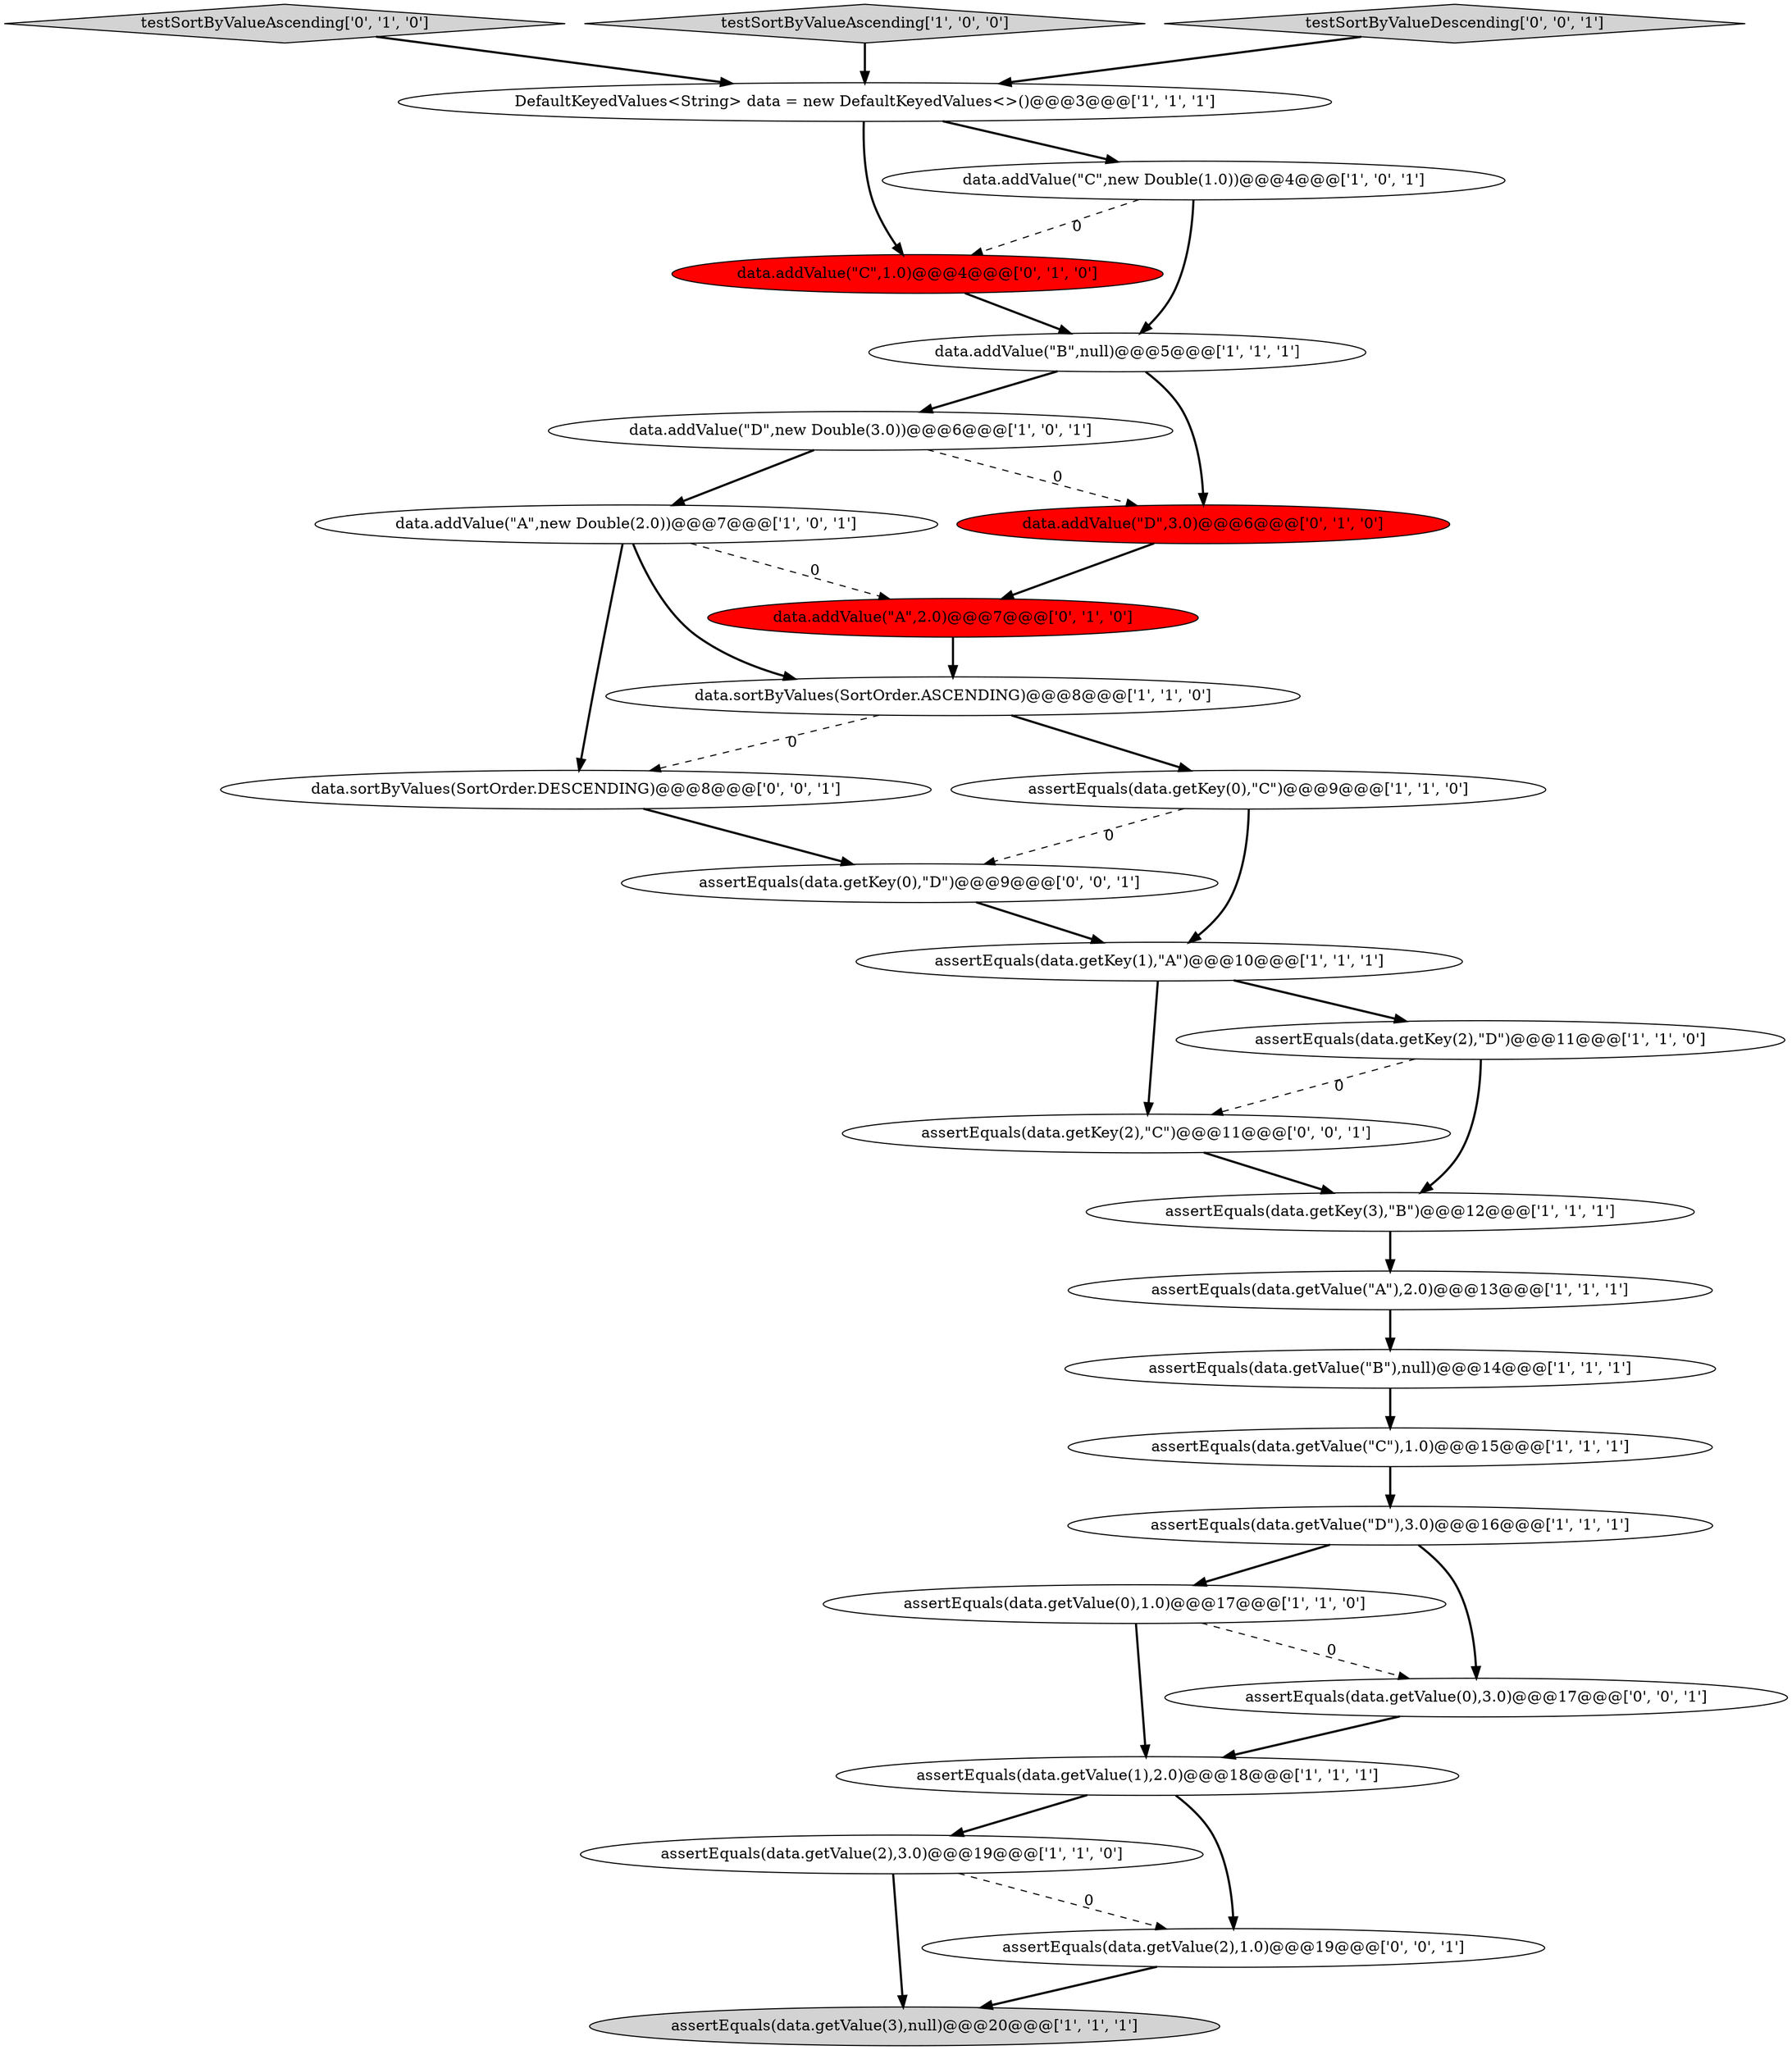 digraph {
18 [style = filled, label = "data.addValue(\"A\",new Double(2.0))@@@7@@@['1', '0', '1']", fillcolor = white, shape = ellipse image = "AAA0AAABBB1BBB"];
12 [style = filled, label = "assertEquals(data.getValue(\"A\"),2.0)@@@13@@@['1', '1', '1']", fillcolor = white, shape = ellipse image = "AAA0AAABBB1BBB"];
1 [style = filled, label = "assertEquals(data.getKey(3),\"B\")@@@12@@@['1', '1', '1']", fillcolor = white, shape = ellipse image = "AAA0AAABBB1BBB"];
20 [style = filled, label = "testSortByValueAscending['0', '1', '0']", fillcolor = lightgray, shape = diamond image = "AAA0AAABBB2BBB"];
11 [style = filled, label = "assertEquals(data.getKey(1),\"A\")@@@10@@@['1', '1', '1']", fillcolor = white, shape = ellipse image = "AAA0AAABBB1BBB"];
7 [style = filled, label = "assertEquals(data.getValue(2),3.0)@@@19@@@['1', '1', '0']", fillcolor = white, shape = ellipse image = "AAA0AAABBB1BBB"];
4 [style = filled, label = "assertEquals(data.getValue(0),1.0)@@@17@@@['1', '1', '0']", fillcolor = white, shape = ellipse image = "AAA0AAABBB1BBB"];
28 [style = filled, label = "assertEquals(data.getValue(2),1.0)@@@19@@@['0', '0', '1']", fillcolor = white, shape = ellipse image = "AAA0AAABBB3BBB"];
2 [style = filled, label = "assertEquals(data.getValue(\"C\"),1.0)@@@15@@@['1', '1', '1']", fillcolor = white, shape = ellipse image = "AAA0AAABBB1BBB"];
19 [style = filled, label = "data.addValue(\"C\",1.0)@@@4@@@['0', '1', '0']", fillcolor = red, shape = ellipse image = "AAA1AAABBB2BBB"];
23 [style = filled, label = "data.sortByValues(SortOrder.DESCENDING)@@@8@@@['0', '0', '1']", fillcolor = white, shape = ellipse image = "AAA0AAABBB3BBB"];
5 [style = filled, label = "testSortByValueAscending['1', '0', '0']", fillcolor = lightgray, shape = diamond image = "AAA0AAABBB1BBB"];
22 [style = filled, label = "data.addValue(\"A\",2.0)@@@7@@@['0', '1', '0']", fillcolor = red, shape = ellipse image = "AAA1AAABBB2BBB"];
21 [style = filled, label = "data.addValue(\"D\",3.0)@@@6@@@['0', '1', '0']", fillcolor = red, shape = ellipse image = "AAA1AAABBB2BBB"];
3 [style = filled, label = "data.addValue(\"C\",new Double(1.0))@@@4@@@['1', '0', '1']", fillcolor = white, shape = ellipse image = "AAA0AAABBB1BBB"];
6 [style = filled, label = "assertEquals(data.getValue(\"D\"),3.0)@@@16@@@['1', '1', '1']", fillcolor = white, shape = ellipse image = "AAA0AAABBB1BBB"];
8 [style = filled, label = "DefaultKeyedValues<String> data = new DefaultKeyedValues<>()@@@3@@@['1', '1', '1']", fillcolor = white, shape = ellipse image = "AAA0AAABBB1BBB"];
25 [style = filled, label = "assertEquals(data.getKey(2),\"C\")@@@11@@@['0', '0', '1']", fillcolor = white, shape = ellipse image = "AAA0AAABBB3BBB"];
26 [style = filled, label = "assertEquals(data.getValue(0),3.0)@@@17@@@['0', '0', '1']", fillcolor = white, shape = ellipse image = "AAA0AAABBB3BBB"];
16 [style = filled, label = "data.addValue(\"D\",new Double(3.0))@@@6@@@['1', '0', '1']", fillcolor = white, shape = ellipse image = "AAA0AAABBB1BBB"];
15 [style = filled, label = "data.sortByValues(SortOrder.ASCENDING)@@@8@@@['1', '1', '0']", fillcolor = white, shape = ellipse image = "AAA0AAABBB1BBB"];
27 [style = filled, label = "testSortByValueDescending['0', '0', '1']", fillcolor = lightgray, shape = diamond image = "AAA0AAABBB3BBB"];
14 [style = filled, label = "assertEquals(data.getValue(3),null)@@@20@@@['1', '1', '1']", fillcolor = lightgray, shape = ellipse image = "AAA0AAABBB1BBB"];
9 [style = filled, label = "assertEquals(data.getValue(1),2.0)@@@18@@@['1', '1', '1']", fillcolor = white, shape = ellipse image = "AAA0AAABBB1BBB"];
13 [style = filled, label = "assertEquals(data.getKey(0),\"C\")@@@9@@@['1', '1', '0']", fillcolor = white, shape = ellipse image = "AAA0AAABBB1BBB"];
24 [style = filled, label = "assertEquals(data.getKey(0),\"D\")@@@9@@@['0', '0', '1']", fillcolor = white, shape = ellipse image = "AAA0AAABBB3BBB"];
17 [style = filled, label = "assertEquals(data.getValue(\"B\"),null)@@@14@@@['1', '1', '1']", fillcolor = white, shape = ellipse image = "AAA0AAABBB1BBB"];
10 [style = filled, label = "data.addValue(\"B\",null)@@@5@@@['1', '1', '1']", fillcolor = white, shape = ellipse image = "AAA0AAABBB1BBB"];
0 [style = filled, label = "assertEquals(data.getKey(2),\"D\")@@@11@@@['1', '1', '0']", fillcolor = white, shape = ellipse image = "AAA0AAABBB1BBB"];
4->9 [style = bold, label=""];
5->8 [style = bold, label=""];
15->13 [style = bold, label=""];
16->18 [style = bold, label=""];
22->15 [style = bold, label=""];
25->1 [style = bold, label=""];
6->26 [style = bold, label=""];
15->23 [style = dashed, label="0"];
18->23 [style = bold, label=""];
18->22 [style = dashed, label="0"];
2->6 [style = bold, label=""];
8->19 [style = bold, label=""];
12->17 [style = bold, label=""];
8->3 [style = bold, label=""];
18->15 [style = bold, label=""];
26->9 [style = bold, label=""];
19->10 [style = bold, label=""];
10->21 [style = bold, label=""];
4->26 [style = dashed, label="0"];
9->7 [style = bold, label=""];
13->11 [style = bold, label=""];
16->21 [style = dashed, label="0"];
28->14 [style = bold, label=""];
3->19 [style = dashed, label="0"];
7->14 [style = bold, label=""];
9->28 [style = bold, label=""];
3->10 [style = bold, label=""];
6->4 [style = bold, label=""];
13->24 [style = dashed, label="0"];
20->8 [style = bold, label=""];
11->0 [style = bold, label=""];
23->24 [style = bold, label=""];
0->25 [style = dashed, label="0"];
10->16 [style = bold, label=""];
17->2 [style = bold, label=""];
7->28 [style = dashed, label="0"];
21->22 [style = bold, label=""];
24->11 [style = bold, label=""];
0->1 [style = bold, label=""];
1->12 [style = bold, label=""];
27->8 [style = bold, label=""];
11->25 [style = bold, label=""];
}
